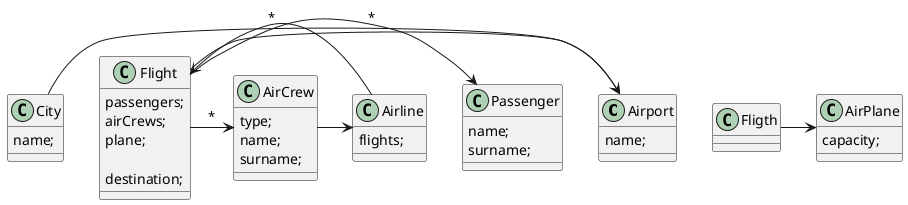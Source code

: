 @startuml

class Airport{
    name;
}
class City{
    name;
}

class AirPlane{
    capacity;
}

class Airline{
    flights;
}
class Flight{
    passengers;
    airCrews;
    plane;
   
    destination;
}

class Passenger{
    name;
    surname;
}

class AirCrew{
    type;
    name;
    surname;
}


City -> Airport
Flight -> Airport
Flight -> Passenger: *
Flight -> AirCrew: *
Fligth -> AirPlane
Airline -> Flight: *
AirCrew -> Airline


@enduml